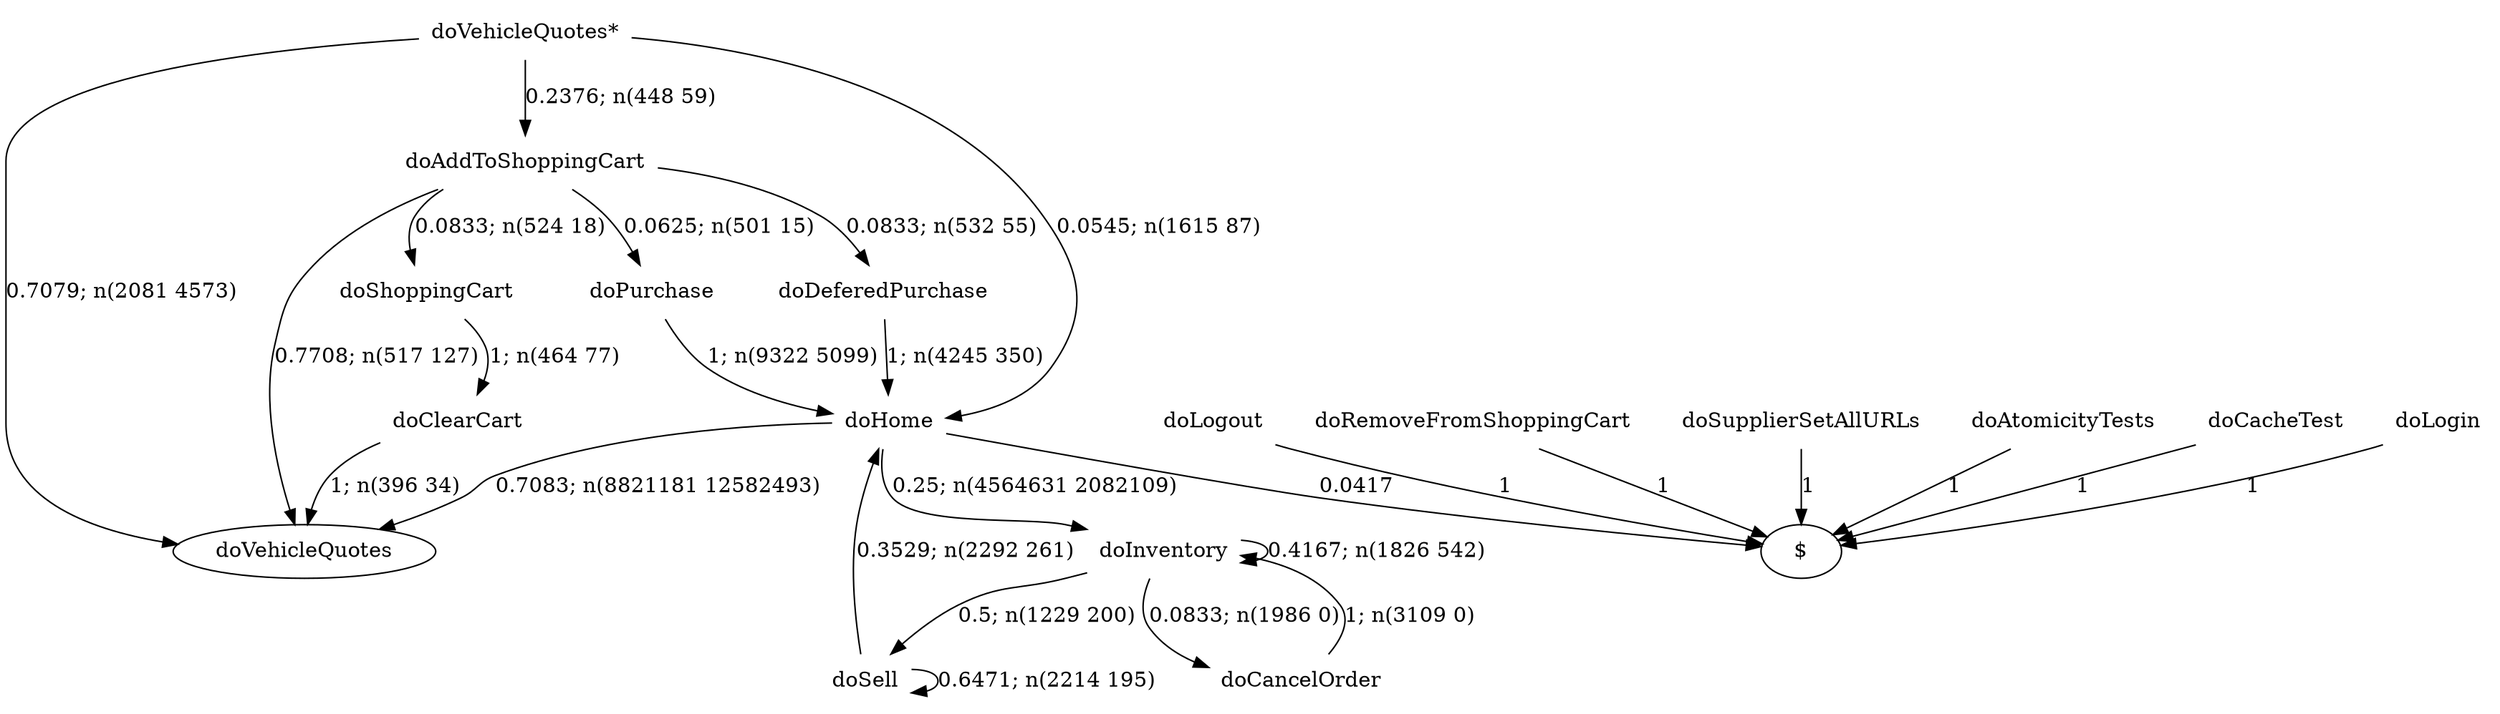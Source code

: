 digraph G {"doVehicleQuotes*" [label="doVehicleQuotes*",shape=none];"doSupplierSetAllURLs" [label="doSupplierSetAllURLs",shape=none];"doAtomicityTests" [label="doAtomicityTests",shape=none];"doCacheTest" [label="doCacheTest",shape=none];"doLogin" [label="doLogin",shape=none];"doAddToShoppingCart" [label="doAddToShoppingCart",shape=none];"doDeferedPurchase" [label="doDeferedPurchase",shape=none];"doHome" [label="doHome",shape=none];"doShoppingCart" [label="doShoppingCart",shape=none];"doClearCart" [label="doClearCart",shape=none];"doPurchase" [label="doPurchase",shape=none];"doInventory" [label="doInventory",shape=none];"doSell" [label="doSell",shape=none];"doLogout" [label="doLogout",shape=none];"doCancelOrder" [label="doCancelOrder",shape=none];"doRemoveFromShoppingCart" [label="doRemoveFromShoppingCart",shape=none];"doVehicleQuotes*"->"doVehicleQuotes" [style=solid,label="0.7079; n(2081 4573)"];"doVehicleQuotes*"->"doAddToShoppingCart" [style=solid,label="0.2376; n(448 59)"];"doVehicleQuotes*"->"doHome" [style=solid,label="0.0545; n(1615 87)"];"doSupplierSetAllURLs"->"$" [style=solid,label="1"];"doAtomicityTests"->"$" [style=solid,label="1"];"doCacheTest"->"$" [style=solid,label="1"];"doLogin"->"$" [style=solid,label="1"];"doAddToShoppingCart"->"doVehicleQuotes" [style=solid,label="0.7708; n(517 127)"];"doAddToShoppingCart"->"doDeferedPurchase" [style=solid,label="0.0833; n(532 55)"];"doAddToShoppingCart"->"doShoppingCart" [style=solid,label="0.0833; n(524 18)"];"doAddToShoppingCart"->"doPurchase" [style=solid,label="0.0625; n(501 15)"];"doDeferedPurchase"->"doHome" [style=solid,label="1; n(4245 350)"];"doHome"->"doVehicleQuotes" [style=solid,label="0.7083; n(8821181 12582493)"];"doHome"->"doInventory" [style=solid,label="0.25; n(4564631 2082109)"];"doHome"->"$" [style=solid,label="0.0417"];"doShoppingCart"->"doClearCart" [style=solid,label="1; n(464 77)"];"doClearCart"->"doVehicleQuotes" [style=solid,label="1; n(396 34)"];"doPurchase"->"doHome" [style=solid,label="1; n(9322 5099)"];"doInventory"->"doInventory" [style=solid,label="0.4167; n(1826 542)"];"doInventory"->"doSell" [style=solid,label="0.5; n(1229 200)"];"doInventory"->"doCancelOrder" [style=solid,label="0.0833; n(1986 0)"];"doSell"->"doHome" [style=solid,label="0.3529; n(2292 261)"];"doSell"->"doSell" [style=solid,label="0.6471; n(2214 195)"];"doLogout"->"$" [style=solid,label="1"];"doCancelOrder"->"doInventory" [style=solid,label="1; n(3109 0)"];"doRemoveFromShoppingCart"->"$" [style=solid,label="1"];}